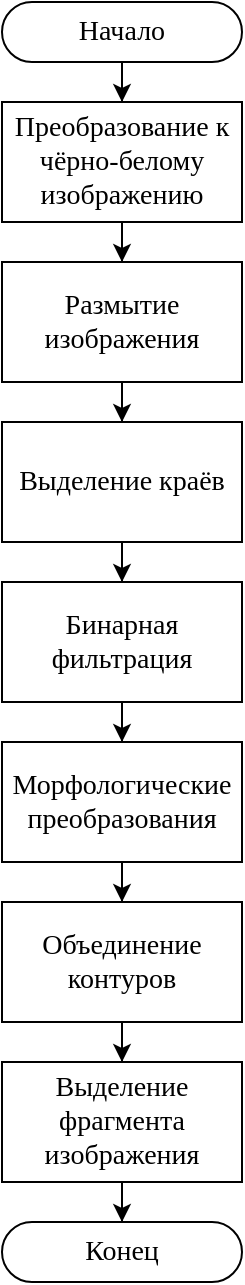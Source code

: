 <mxfile version="26.2.13">
  <diagram name="Страница — 1" id="8RCXEBSVYt910tjM4LUK">
    <mxGraphModel dx="1624" dy="920" grid="1" gridSize="10" guides="1" tooltips="1" connect="1" arrows="1" fold="1" page="1" pageScale="1" pageWidth="827" pageHeight="1169" math="0" shadow="0">
      <root>
        <mxCell id="0" />
        <mxCell id="1" parent="0" />
        <mxCell id="pKnTSLsLEM5qxnFX6kTF-19" style="edgeStyle=orthogonalEdgeStyle;rounded=0;orthogonalLoop=1;jettySize=auto;html=1;entryX=0.5;entryY=0;entryDx=0;entryDy=0;" edge="1" parent="1" source="pKnTSLsLEM5qxnFX6kTF-1" target="pKnTSLsLEM5qxnFX6kTF-3">
          <mxGeometry relative="1" as="geometry" />
        </mxCell>
        <mxCell id="pKnTSLsLEM5qxnFX6kTF-1" value="&lt;font style=&quot;font-size: 14px;&quot; face=&quot;Times New Roman&quot;&gt;Начало&lt;/font&gt;" style="rounded=1;whiteSpace=wrap;html=1;arcSize=50;" vertex="1" parent="1">
          <mxGeometry x="260" y="90" width="120" height="30" as="geometry" />
        </mxCell>
        <mxCell id="pKnTSLsLEM5qxnFX6kTF-26" style="edgeStyle=orthogonalEdgeStyle;rounded=0;orthogonalLoop=1;jettySize=auto;html=1;entryX=0.5;entryY=0;entryDx=0;entryDy=0;" edge="1" parent="1" source="pKnTSLsLEM5qxnFX6kTF-3" target="pKnTSLsLEM5qxnFX6kTF-4">
          <mxGeometry relative="1" as="geometry" />
        </mxCell>
        <mxCell id="pKnTSLsLEM5qxnFX6kTF-3" value="&lt;font style=&quot;font-size: 14px;&quot; face=&quot;Times New Roman&quot;&gt;Преобразование к чёрно-белому изображению&lt;/font&gt;" style="rounded=0;whiteSpace=wrap;html=1;" vertex="1" parent="1">
          <mxGeometry x="260" y="140" width="120" height="60" as="geometry" />
        </mxCell>
        <mxCell id="pKnTSLsLEM5qxnFX6kTF-27" style="edgeStyle=orthogonalEdgeStyle;rounded=0;orthogonalLoop=1;jettySize=auto;html=1;entryX=0.5;entryY=0;entryDx=0;entryDy=0;" edge="1" parent="1" source="pKnTSLsLEM5qxnFX6kTF-4" target="pKnTSLsLEM5qxnFX6kTF-5">
          <mxGeometry relative="1" as="geometry" />
        </mxCell>
        <mxCell id="pKnTSLsLEM5qxnFX6kTF-4" value="&lt;font face=&quot;Times New Roman&quot;&gt;&lt;span style=&quot;font-size: 14px;&quot;&gt;Размытие изображения&lt;/span&gt;&lt;/font&gt;" style="rounded=0;whiteSpace=wrap;html=1;" vertex="1" parent="1">
          <mxGeometry x="260" y="220" width="120" height="60" as="geometry" />
        </mxCell>
        <mxCell id="pKnTSLsLEM5qxnFX6kTF-29" style="edgeStyle=orthogonalEdgeStyle;rounded=0;orthogonalLoop=1;jettySize=auto;html=1;entryX=0.5;entryY=0;entryDx=0;entryDy=0;" edge="1" parent="1" source="pKnTSLsLEM5qxnFX6kTF-5" target="pKnTSLsLEM5qxnFX6kTF-6">
          <mxGeometry relative="1" as="geometry" />
        </mxCell>
        <mxCell id="pKnTSLsLEM5qxnFX6kTF-5" value="&lt;font face=&quot;Times New Roman&quot;&gt;&lt;span style=&quot;font-size: 14px;&quot;&gt;Выделение краёв&lt;/span&gt;&lt;/font&gt;" style="rounded=0;whiteSpace=wrap;html=1;" vertex="1" parent="1">
          <mxGeometry x="260" y="300" width="120" height="60" as="geometry" />
        </mxCell>
        <mxCell id="pKnTSLsLEM5qxnFX6kTF-31" style="edgeStyle=orthogonalEdgeStyle;rounded=0;orthogonalLoop=1;jettySize=auto;html=1;entryX=0.5;entryY=0;entryDx=0;entryDy=0;" edge="1" parent="1" source="pKnTSLsLEM5qxnFX6kTF-6" target="pKnTSLsLEM5qxnFX6kTF-7">
          <mxGeometry relative="1" as="geometry" />
        </mxCell>
        <mxCell id="pKnTSLsLEM5qxnFX6kTF-6" value="&lt;font face=&quot;Times New Roman&quot;&gt;&lt;span style=&quot;font-size: 14px;&quot;&gt;Бинарная фильтрация&lt;/span&gt;&lt;/font&gt;" style="rounded=0;whiteSpace=wrap;html=1;" vertex="1" parent="1">
          <mxGeometry x="260" y="380" width="120" height="60" as="geometry" />
        </mxCell>
        <mxCell id="pKnTSLsLEM5qxnFX6kTF-32" style="edgeStyle=orthogonalEdgeStyle;rounded=0;orthogonalLoop=1;jettySize=auto;html=1;entryX=0.5;entryY=0;entryDx=0;entryDy=0;" edge="1" parent="1" source="pKnTSLsLEM5qxnFX6kTF-7" target="pKnTSLsLEM5qxnFX6kTF-8">
          <mxGeometry relative="1" as="geometry" />
        </mxCell>
        <mxCell id="pKnTSLsLEM5qxnFX6kTF-7" value="&lt;font face=&quot;Times New Roman&quot;&gt;&lt;span style=&quot;font-size: 14px;&quot;&gt;Морфологические преобразования&lt;/span&gt;&lt;/font&gt;" style="rounded=0;whiteSpace=wrap;html=1;" vertex="1" parent="1">
          <mxGeometry x="260" y="460" width="120" height="60" as="geometry" />
        </mxCell>
        <mxCell id="pKnTSLsLEM5qxnFX6kTF-33" style="edgeStyle=orthogonalEdgeStyle;rounded=0;orthogonalLoop=1;jettySize=auto;html=1;entryX=0.5;entryY=0;entryDx=0;entryDy=0;" edge="1" parent="1" source="pKnTSLsLEM5qxnFX6kTF-8" target="pKnTSLsLEM5qxnFX6kTF-9">
          <mxGeometry relative="1" as="geometry" />
        </mxCell>
        <mxCell id="pKnTSLsLEM5qxnFX6kTF-8" value="&lt;font face=&quot;Times New Roman&quot;&gt;&lt;span style=&quot;font-size: 14px;&quot;&gt;Объединение контуров&lt;/span&gt;&lt;/font&gt;" style="rounded=0;whiteSpace=wrap;html=1;" vertex="1" parent="1">
          <mxGeometry x="260" y="540" width="120" height="60" as="geometry" />
        </mxCell>
        <mxCell id="pKnTSLsLEM5qxnFX6kTF-34" style="edgeStyle=orthogonalEdgeStyle;rounded=0;orthogonalLoop=1;jettySize=auto;html=1;entryX=0.5;entryY=0;entryDx=0;entryDy=0;" edge="1" parent="1" source="pKnTSLsLEM5qxnFX6kTF-9" target="pKnTSLsLEM5qxnFX6kTF-10">
          <mxGeometry relative="1" as="geometry" />
        </mxCell>
        <mxCell id="pKnTSLsLEM5qxnFX6kTF-9" value="&lt;font face=&quot;Times New Roman&quot; style=&quot;font-size: 14px;&quot;&gt;Выделение фрагмента изображения&lt;/font&gt;" style="rounded=0;whiteSpace=wrap;html=1;" vertex="1" parent="1">
          <mxGeometry x="260" y="620" width="120" height="60" as="geometry" />
        </mxCell>
        <mxCell id="pKnTSLsLEM5qxnFX6kTF-10" value="&lt;font face=&quot;Times New Roman&quot;&gt;&lt;span style=&quot;font-size: 14px;&quot;&gt;Конец&lt;/span&gt;&lt;/font&gt;" style="rounded=1;whiteSpace=wrap;html=1;arcSize=50;" vertex="1" parent="1">
          <mxGeometry x="260" y="700" width="120" height="30" as="geometry" />
        </mxCell>
      </root>
    </mxGraphModel>
  </diagram>
</mxfile>
